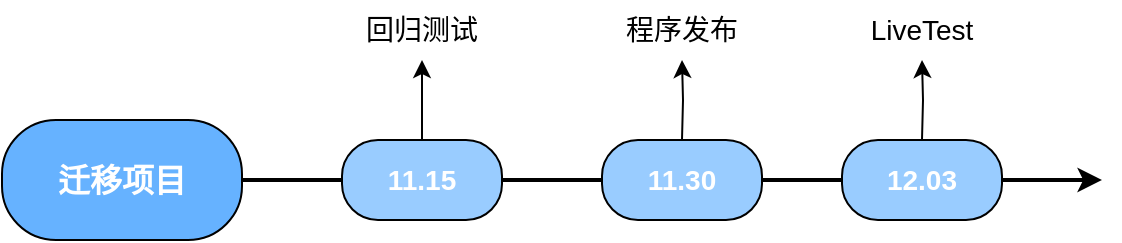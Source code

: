 <mxfile version="15.7.0" type="github"><diagram id="Qk1jUZTmZc205LBS2I_3" name="Page-1"><mxGraphModel dx="1298" dy="627" grid="1" gridSize="10" guides="1" tooltips="1" connect="1" arrows="1" fold="1" page="1" pageScale="1" pageWidth="827" pageHeight="1169" math="0" shadow="0"><root><mxCell id="0"/><mxCell id="1" parent="0"/><mxCell id="znX1Etf93QSBDsyoCAIi-1" value="" style="edgeStyle=orthogonalEdgeStyle;rounded=0;orthogonalLoop=1;jettySize=auto;html=1;strokeWidth=2;" edge="1" parent="1" source="z61JgNj33qLIhOlScUbN-1"><mxGeometry relative="1" as="geometry"><mxPoint x="610" y="190" as="targetPoint"/></mxGeometry></mxCell><mxCell id="z61JgNj33qLIhOlScUbN-1" value="&lt;b style=&quot;font-size: 16px;&quot;&gt;迁移项目&lt;/b&gt;" style="rounded=1;whiteSpace=wrap;html=1;fillColor=#66B2FF;fontSize=16;fontColor=#FFFFFF;arcSize=45;" parent="1" vertex="1"><mxGeometry x="60" y="160" width="120" height="60" as="geometry"/></mxCell><mxCell id="YaV-GRKqCOtR86ykI5fE-5" value="" style="edgeStyle=orthogonalEdgeStyle;rounded=0;orthogonalLoop=1;jettySize=auto;html=1;fontSize=14;" parent="1" source="YaV-GRKqCOtR86ykI5fE-1" target="YaV-GRKqCOtR86ykI5fE-4" edge="1"><mxGeometry relative="1" as="geometry"/></mxCell><mxCell id="YaV-GRKqCOtR86ykI5fE-1" value="&lt;b style=&quot;font-size: 14px;&quot;&gt;11.15&lt;/b&gt;" style="rounded=1;whiteSpace=wrap;html=1;fillColor=#99CCFF;fontSize=14;fontColor=#FFFFFF;arcSize=45;" parent="1" vertex="1"><mxGeometry x="230" y="170" width="80" height="40" as="geometry"/></mxCell><mxCell id="YaV-GRKqCOtR86ykI5fE-4" value="回归测试" style="text;html=1;strokeColor=none;fillColor=none;align=center;verticalAlign=middle;whiteSpace=wrap;rounded=0;fontSize=14;" parent="1" vertex="1"><mxGeometry x="240" y="100" width="60" height="30" as="geometry"/></mxCell><mxCell id="YaV-GRKqCOtR86ykI5fE-7" value="" style="edgeStyle=orthogonalEdgeStyle;rounded=0;orthogonalLoop=1;jettySize=auto;html=1;fontSize=14;" parent="1" target="YaV-GRKqCOtR86ykI5fE-8" edge="1"><mxGeometry relative="1" as="geometry"><mxPoint x="400" y="170" as="sourcePoint"/></mxGeometry></mxCell><mxCell id="YaV-GRKqCOtR86ykI5fE-8" value="程序发布" style="text;html=1;strokeColor=none;fillColor=none;align=center;verticalAlign=middle;whiteSpace=wrap;rounded=0;fontSize=14;" parent="1" vertex="1"><mxGeometry x="360" y="100" width="80" height="30" as="geometry"/></mxCell><mxCell id="YaV-GRKqCOtR86ykI5fE-12" value="" style="edgeStyle=orthogonalEdgeStyle;rounded=0;orthogonalLoop=1;jettySize=auto;html=1;fontSize=14;" parent="1" target="YaV-GRKqCOtR86ykI5fE-13" edge="1"><mxGeometry relative="1" as="geometry"><mxPoint x="520" y="170" as="sourcePoint"/></mxGeometry></mxCell><mxCell id="YaV-GRKqCOtR86ykI5fE-13" value="LiveTest" style="text;html=1;strokeColor=none;fillColor=none;align=center;verticalAlign=middle;whiteSpace=wrap;rounded=0;fontSize=14;" parent="1" vertex="1"><mxGeometry x="480" y="100" width="80" height="30" as="geometry"/></mxCell><mxCell id="YaV-GRKqCOtR86ykI5fE-6" value="&lt;b style=&quot;font-size: 14px&quot;&gt;11.30&lt;/b&gt;" style="rounded=1;whiteSpace=wrap;html=1;fillColor=#99CCFF;fontSize=14;fontColor=#FFFFFF;arcSize=45;" parent="1" vertex="1"><mxGeometry x="360" y="170" width="80" height="40" as="geometry"/></mxCell><mxCell id="YaV-GRKqCOtR86ykI5fE-11" value="&lt;b style=&quot;font-size: 14px&quot;&gt;12.03&lt;/b&gt;" style="rounded=1;whiteSpace=wrap;html=1;fillColor=#99CCFF;fontSize=14;fontColor=#FFFFFF;arcSize=45;" parent="1" vertex="1"><mxGeometry x="480" y="170" width="80" height="40" as="geometry"/></mxCell></root></mxGraphModel></diagram></mxfile>